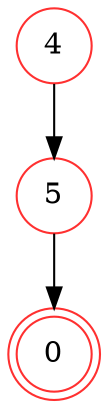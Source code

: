 digraph {   
    node [shape = doublecircle, color = firebrick1] 0 ;
    node [shape = circle];
    node [color= firebrick1];
    4 -> 5 -> 0;	
}